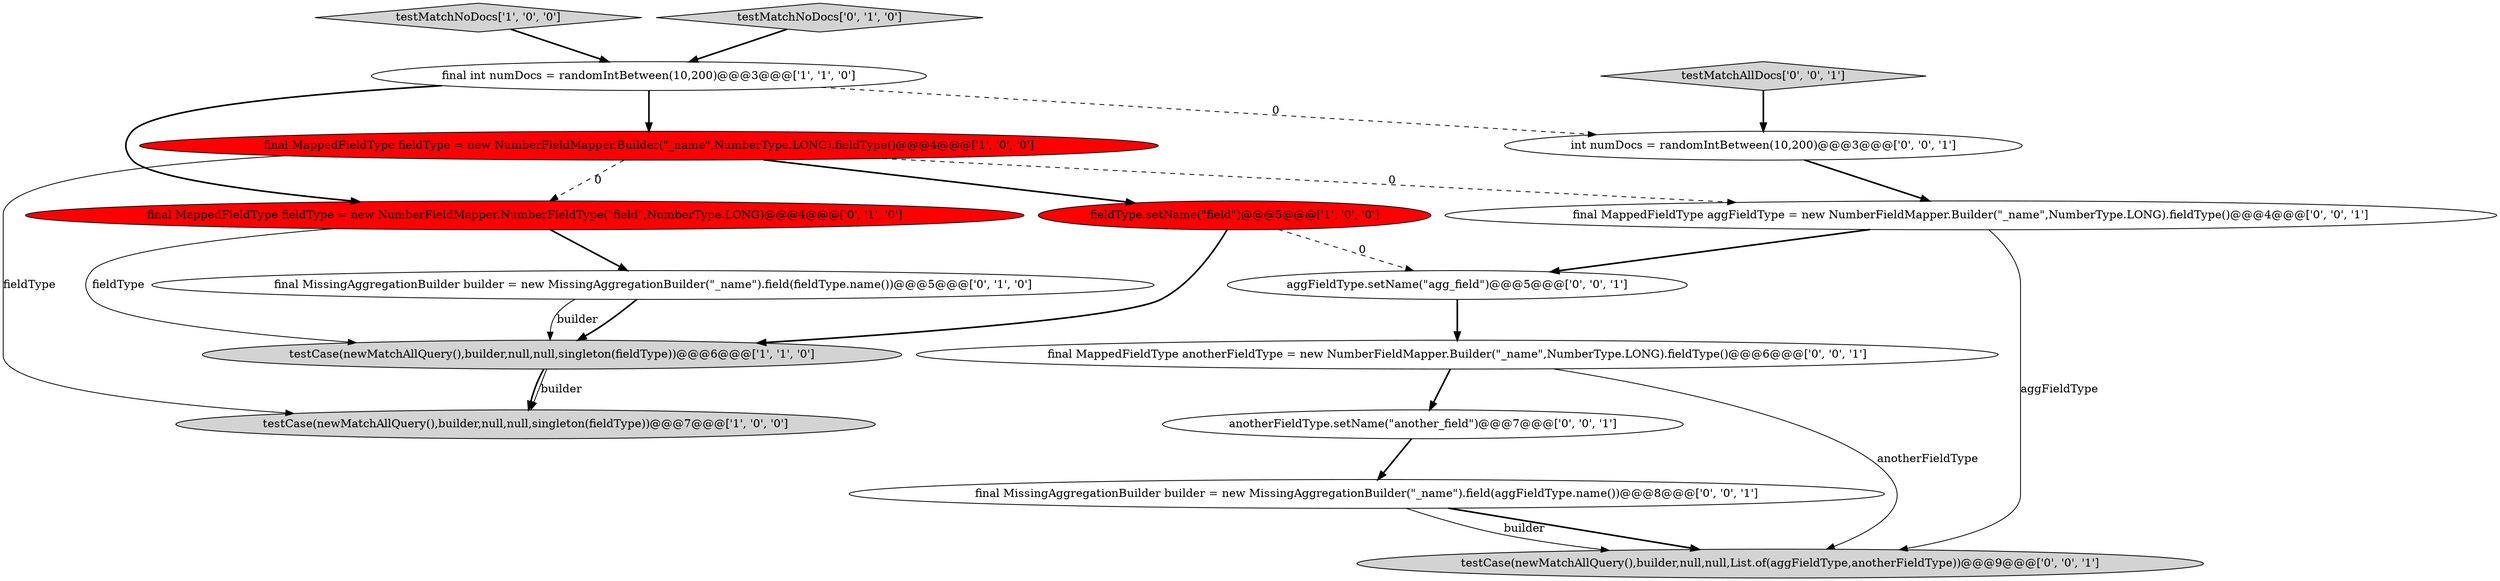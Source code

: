 digraph {
1 [style = filled, label = "testMatchNoDocs['1', '0', '0']", fillcolor = lightgray, shape = diamond image = "AAA0AAABBB1BBB"];
12 [style = filled, label = "final MissingAggregationBuilder builder = new MissingAggregationBuilder(\"_name\").field(aggFieldType.name())@@@8@@@['0', '0', '1']", fillcolor = white, shape = ellipse image = "AAA0AAABBB3BBB"];
10 [style = filled, label = "final MappedFieldType anotherFieldType = new NumberFieldMapper.Builder(\"_name\",NumberType.LONG).fieldType()@@@6@@@['0', '0', '1']", fillcolor = white, shape = ellipse image = "AAA0AAABBB3BBB"];
13 [style = filled, label = "int numDocs = randomIntBetween(10,200)@@@3@@@['0', '0', '1']", fillcolor = white, shape = ellipse image = "AAA0AAABBB3BBB"];
14 [style = filled, label = "aggFieldType.setName(\"agg_field\")@@@5@@@['0', '0', '1']", fillcolor = white, shape = ellipse image = "AAA0AAABBB3BBB"];
3 [style = filled, label = "testCase(newMatchAllQuery(),builder,null,null,singleton(fieldType))@@@6@@@['1', '1', '0']", fillcolor = lightgray, shape = ellipse image = "AAA0AAABBB1BBB"];
16 [style = filled, label = "anotherFieldType.setName(\"another_field\")@@@7@@@['0', '0', '1']", fillcolor = white, shape = ellipse image = "AAA0AAABBB3BBB"];
4 [style = filled, label = "final int numDocs = randomIntBetween(10,200)@@@3@@@['1', '1', '0']", fillcolor = white, shape = ellipse image = "AAA0AAABBB1BBB"];
5 [style = filled, label = "final MappedFieldType fieldType = new NumberFieldMapper.Builder(\"_name\",NumberType.LONG).fieldType()@@@4@@@['1', '0', '0']", fillcolor = red, shape = ellipse image = "AAA1AAABBB1BBB"];
11 [style = filled, label = "final MappedFieldType aggFieldType = new NumberFieldMapper.Builder(\"_name\",NumberType.LONG).fieldType()@@@4@@@['0', '0', '1']", fillcolor = white, shape = ellipse image = "AAA0AAABBB3BBB"];
6 [style = filled, label = "final MappedFieldType fieldType = new NumberFieldMapper.NumberFieldType(\"field\",NumberType.LONG)@@@4@@@['0', '1', '0']", fillcolor = red, shape = ellipse image = "AAA1AAABBB2BBB"];
2 [style = filled, label = "fieldType.setName(\"field\")@@@5@@@['1', '0', '0']", fillcolor = red, shape = ellipse image = "AAA1AAABBB1BBB"];
7 [style = filled, label = "final MissingAggregationBuilder builder = new MissingAggregationBuilder(\"_name\").field(fieldType.name())@@@5@@@['0', '1', '0']", fillcolor = white, shape = ellipse image = "AAA0AAABBB2BBB"];
15 [style = filled, label = "testMatchAllDocs['0', '0', '1']", fillcolor = lightgray, shape = diamond image = "AAA0AAABBB3BBB"];
9 [style = filled, label = "testCase(newMatchAllQuery(),builder,null,null,List.of(aggFieldType,anotherFieldType))@@@9@@@['0', '0', '1']", fillcolor = lightgray, shape = ellipse image = "AAA0AAABBB3BBB"];
8 [style = filled, label = "testMatchNoDocs['0', '1', '0']", fillcolor = lightgray, shape = diamond image = "AAA0AAABBB2BBB"];
0 [style = filled, label = "testCase(newMatchAllQuery(),builder,null,null,singleton(fieldType))@@@7@@@['1', '0', '0']", fillcolor = lightgray, shape = ellipse image = "AAA0AAABBB1BBB"];
5->0 [style = solid, label="fieldType"];
1->4 [style = bold, label=""];
15->13 [style = bold, label=""];
11->14 [style = bold, label=""];
4->6 [style = bold, label=""];
2->3 [style = bold, label=""];
14->10 [style = bold, label=""];
12->9 [style = bold, label=""];
13->11 [style = bold, label=""];
7->3 [style = bold, label=""];
3->0 [style = bold, label=""];
10->9 [style = solid, label="anotherFieldType"];
11->9 [style = solid, label="aggFieldType"];
3->0 [style = solid, label="builder"];
7->3 [style = solid, label="builder"];
5->2 [style = bold, label=""];
6->3 [style = solid, label="fieldType"];
5->6 [style = dashed, label="0"];
10->16 [style = bold, label=""];
5->11 [style = dashed, label="0"];
2->14 [style = dashed, label="0"];
8->4 [style = bold, label=""];
6->7 [style = bold, label=""];
4->13 [style = dashed, label="0"];
4->5 [style = bold, label=""];
16->12 [style = bold, label=""];
12->9 [style = solid, label="builder"];
}
